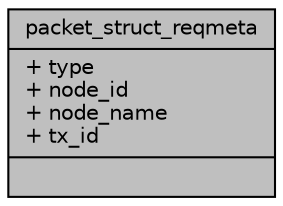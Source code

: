digraph "packet_struct_reqmeta"
{
 // INTERACTIVE_SVG=YES
  edge [fontname="Helvetica",fontsize="10",labelfontname="Helvetica",labelfontsize="10"];
  node [fontname="Helvetica",fontsize="10",shape=record];
  Node1 [label="{packet_struct_reqmeta\n|+ type\l+ node_id\l+ node_name\l+ tx_id\l|}",height=0.2,width=0.4,color="black", fillcolor="grey75", style="filled", fontcolor="black"];
}
